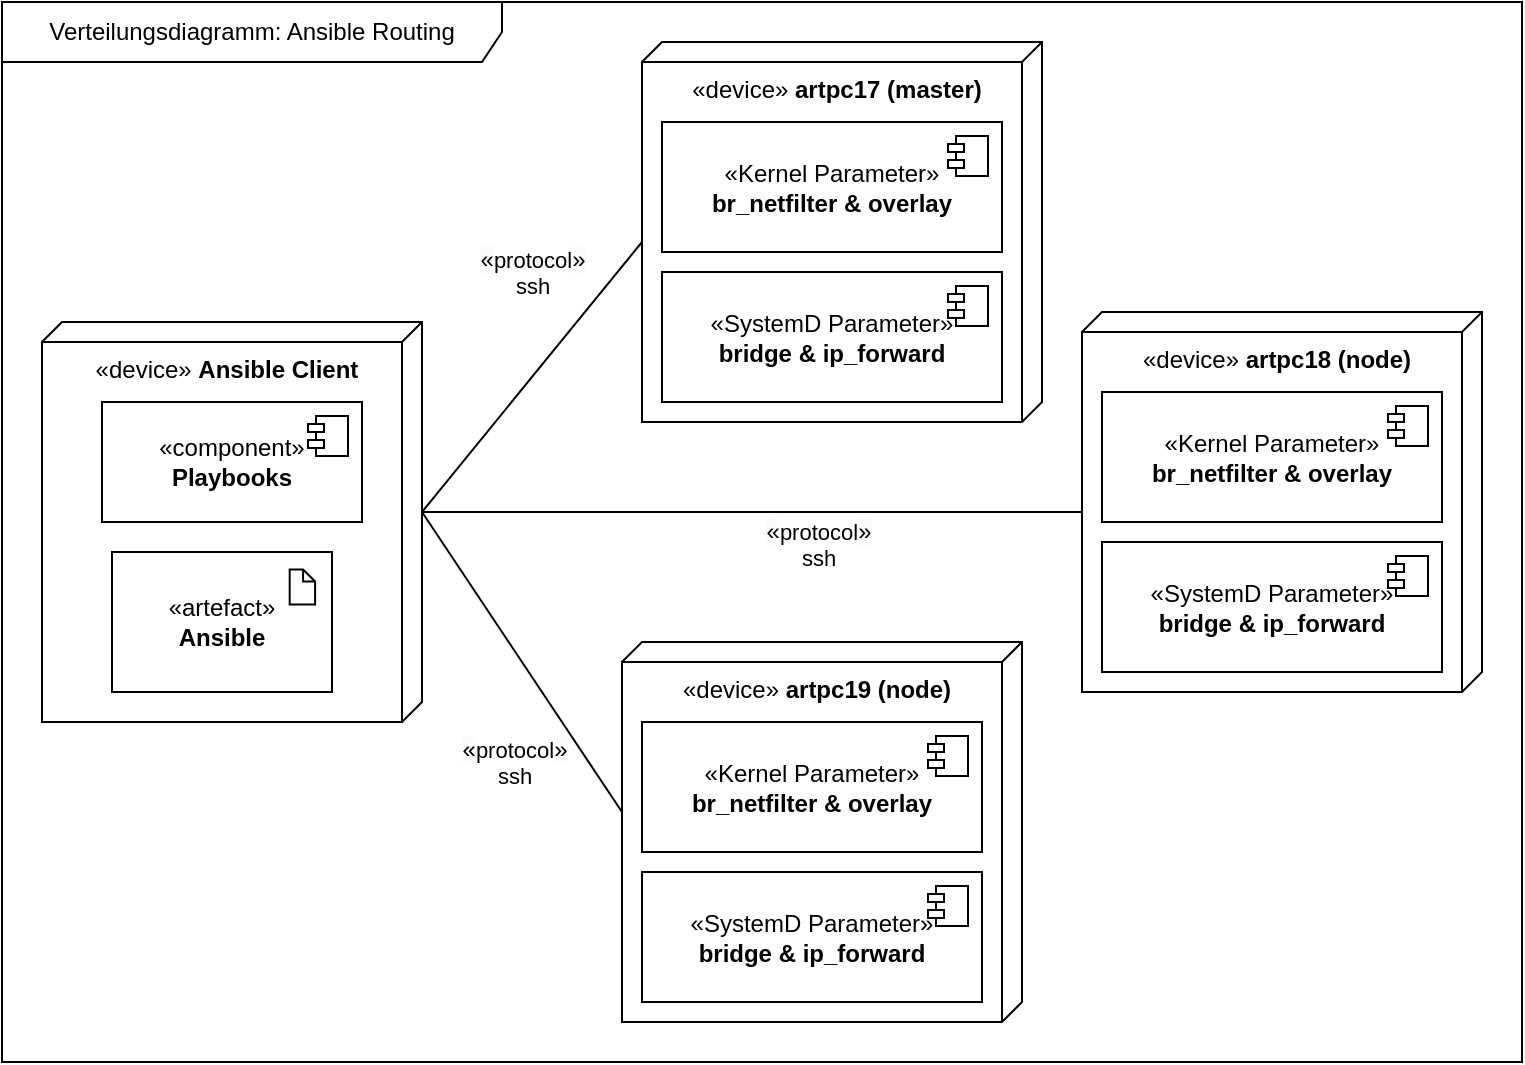 <mxfile version="24.5.2" type="github">
  <diagram name="Seite-1" id="ety6VozThco01V0hG4by">
    <mxGraphModel dx="1663" dy="682" grid="1" gridSize="10" guides="1" tooltips="1" connect="1" arrows="1" fold="1" page="1" pageScale="1" pageWidth="827" pageHeight="1169" math="0" shadow="0">
      <root>
        <mxCell id="0" />
        <mxCell id="1" parent="0" />
        <mxCell id="1A0GOMXBw5Doz6MIAnEs-1" style="rounded=0;orthogonalLoop=1;jettySize=auto;html=1;exitX=0;exitY=0;exitDx=95;exitDy=0;exitPerimeter=0;entryX=0;entryY=0;entryDx=100;entryDy=190;entryPerimeter=0;endArrow=none;endFill=0;" edge="1" parent="1" source="1A0GOMXBw5Doz6MIAnEs-33" target="1A0GOMXBw5Doz6MIAnEs-46">
          <mxGeometry relative="1" as="geometry">
            <mxPoint x="250" y="295" as="sourcePoint" />
            <mxPoint x="350" y="545" as="targetPoint" />
          </mxGeometry>
        </mxCell>
        <mxCell id="1A0GOMXBw5Doz6MIAnEs-2" value="&lt;span style=&quot;font-size: 12px; text-wrap: wrap; background-color: rgb(251, 251, 251);&quot;&gt;«&lt;/span&gt;protocol&lt;span style=&quot;font-size: 12px; text-wrap: wrap; background-color: rgb(251, 251, 251);&quot;&gt;»&lt;/span&gt;&lt;br&gt;ssh" style="edgeLabel;html=1;align=center;verticalAlign=middle;resizable=0;points=[];" vertex="1" connectable="0" parent="1A0GOMXBw5Doz6MIAnEs-1">
          <mxGeometry x="0.06" y="4" relative="1" as="geometry">
            <mxPoint x="-16" y="40" as="offset" />
          </mxGeometry>
        </mxCell>
        <mxCell id="1A0GOMXBw5Doz6MIAnEs-3" value="&lt;span style=&quot;font-size: 12px; text-wrap: wrap; background-color: rgb(251, 251, 251);&quot;&gt;«&lt;/span&gt;protocol&lt;span style=&quot;font-size: 12px; text-wrap: wrap; background-color: rgb(251, 251, 251);&quot;&gt;»&lt;/span&gt;&lt;br&gt;ssh" style="rounded=0;orthogonalLoop=1;jettySize=auto;html=1;exitX=0;exitY=0;exitDx=95;exitDy=0;exitPerimeter=0;entryX=0;entryY=0;entryDx=100;entryDy=190;entryPerimeter=0;endArrow=none;endFill=0;" edge="1" parent="1" source="1A0GOMXBw5Doz6MIAnEs-33" target="1A0GOMXBw5Doz6MIAnEs-41">
          <mxGeometry x="0.166" y="-16" relative="1" as="geometry">
            <mxPoint x="250" y="295" as="sourcePoint" />
            <mxPoint x="560" y="345" as="targetPoint" />
            <mxPoint as="offset" />
          </mxGeometry>
        </mxCell>
        <mxCell id="1A0GOMXBw5Doz6MIAnEs-4" style="rounded=0;orthogonalLoop=1;jettySize=auto;html=1;exitX=0;exitY=0;exitDx=95;exitDy=0;exitPerimeter=0;entryX=0;entryY=0;entryDx=100;entryDy=200;entryPerimeter=0;endArrow=none;endFill=0;" edge="1" parent="1" source="1A0GOMXBw5Doz6MIAnEs-33" target="1A0GOMXBw5Doz6MIAnEs-51">
          <mxGeometry relative="1" as="geometry">
            <mxPoint x="250" y="295" as="sourcePoint" />
            <mxPoint x="450" y="200" as="targetPoint" />
          </mxGeometry>
        </mxCell>
        <mxCell id="1A0GOMXBw5Doz6MIAnEs-5" value="&lt;span style=&quot;font-size: 12px; text-wrap: wrap; background-color: rgb(251, 251, 251);&quot;&gt;«&lt;/span&gt;protocol&lt;span style=&quot;font-size: 12px; text-wrap: wrap; background-color: rgb(251, 251, 251);&quot;&gt;»&lt;/span&gt;&lt;br&gt;ssh" style="edgeLabel;html=1;align=center;verticalAlign=middle;resizable=0;points=[];" vertex="1" connectable="0" parent="1A0GOMXBw5Doz6MIAnEs-4">
          <mxGeometry x="0.134" relative="1" as="geometry">
            <mxPoint x="-7" y="-44" as="offset" />
          </mxGeometry>
        </mxCell>
        <mxCell id="1A0GOMXBw5Doz6MIAnEs-33" value="«device»&amp;nbsp;&lt;b&gt;Ansible Client&lt;/b&gt;" style="verticalAlign=top;align=center;shape=cube;size=10;direction=south;html=1;boundedLbl=1;spacingLeft=5;whiteSpace=wrap;" vertex="1" parent="1">
          <mxGeometry x="60" y="250" width="190" height="200" as="geometry" />
        </mxCell>
        <mxCell id="1A0GOMXBw5Doz6MIAnEs-34" value="«component»&lt;br&gt;&lt;b&gt;Playbooks&lt;/b&gt;" style="html=1;dropTarget=0;whiteSpace=wrap;" vertex="1" parent="1">
          <mxGeometry x="90" y="290" width="130" height="60" as="geometry" />
        </mxCell>
        <mxCell id="1A0GOMXBw5Doz6MIAnEs-35" value="" style="shape=module;jettyWidth=8;jettyHeight=4;" vertex="1" parent="1A0GOMXBw5Doz6MIAnEs-34">
          <mxGeometry x="1" width="20" height="20" relative="1" as="geometry">
            <mxPoint x="-27" y="7" as="offset" />
          </mxGeometry>
        </mxCell>
        <mxCell id="1A0GOMXBw5Doz6MIAnEs-36" value="" style="group" vertex="1" connectable="0" parent="1">
          <mxGeometry x="95" y="365" width="110" height="70" as="geometry" />
        </mxCell>
        <mxCell id="1A0GOMXBw5Doz6MIAnEs-37" value="«artefact»&lt;br&gt;&lt;b&gt;Ansible&lt;/b&gt;" style="html=1;dropTarget=0;whiteSpace=wrap;" vertex="1" parent="1A0GOMXBw5Doz6MIAnEs-36">
          <mxGeometry width="110" height="70" as="geometry" />
        </mxCell>
        <mxCell id="1A0GOMXBw5Doz6MIAnEs-38" value="" style="shape=note2;boundedLbl=1;whiteSpace=wrap;html=1;size=6;verticalAlign=top;align=left;spacingLeft=5;" vertex="1" parent="1A0GOMXBw5Doz6MIAnEs-36">
          <mxGeometry x="88.846" y="8.75" width="12.692" height="17.5" as="geometry" />
        </mxCell>
        <mxCell id="1A0GOMXBw5Doz6MIAnEs-39" value="Verteilungsdiagramm: Ansible Routing" style="shape=umlFrame;whiteSpace=wrap;html=1;pointerEvents=0;width=250;height=30;" vertex="1" parent="1">
          <mxGeometry x="40" y="90" width="760" height="530" as="geometry" />
        </mxCell>
        <mxCell id="1A0GOMXBw5Doz6MIAnEs-41" value="«device»&amp;nbsp;&lt;b&gt;artpc18 (node)&lt;/b&gt;" style="verticalAlign=top;align=center;shape=cube;size=10;direction=south;html=1;boundedLbl=1;spacingLeft=5;whiteSpace=wrap;" vertex="1" parent="1">
          <mxGeometry x="580" y="245" width="200" height="190" as="geometry" />
        </mxCell>
        <mxCell id="1A0GOMXBw5Doz6MIAnEs-42" value="«SystemD Parameter»&lt;br&gt;&lt;b&gt;bridge &amp;amp; ip_forward&lt;/b&gt;" style="html=1;dropTarget=0;whiteSpace=wrap;" vertex="1" parent="1">
          <mxGeometry x="590" y="360" width="170" height="65" as="geometry" />
        </mxCell>
        <mxCell id="1A0GOMXBw5Doz6MIAnEs-43" value="" style="shape=module;jettyWidth=8;jettyHeight=4;" vertex="1" parent="1A0GOMXBw5Doz6MIAnEs-42">
          <mxGeometry x="1" width="20" height="20" relative="1" as="geometry">
            <mxPoint x="-27" y="7" as="offset" />
          </mxGeometry>
        </mxCell>
        <mxCell id="1A0GOMXBw5Doz6MIAnEs-44" value="«Kernel Parameter»&lt;br&gt;&lt;b&gt;br_netfilter &amp;amp; overlay&lt;/b&gt;" style="html=1;dropTarget=0;whiteSpace=wrap;" vertex="1" parent="1">
          <mxGeometry x="590" y="285" width="170" height="65" as="geometry" />
        </mxCell>
        <mxCell id="1A0GOMXBw5Doz6MIAnEs-45" value="" style="shape=module;jettyWidth=8;jettyHeight=4;" vertex="1" parent="1A0GOMXBw5Doz6MIAnEs-44">
          <mxGeometry x="1" width="20" height="20" relative="1" as="geometry">
            <mxPoint x="-27" y="7" as="offset" />
          </mxGeometry>
        </mxCell>
        <mxCell id="1A0GOMXBw5Doz6MIAnEs-46" value="«device»&amp;nbsp;&lt;b&gt;artpc19 (node)&lt;/b&gt;" style="verticalAlign=top;align=center;shape=cube;size=10;direction=south;html=1;boundedLbl=1;spacingLeft=5;whiteSpace=wrap;" vertex="1" parent="1">
          <mxGeometry x="350" y="410" width="200" height="190" as="geometry" />
        </mxCell>
        <mxCell id="1A0GOMXBw5Doz6MIAnEs-47" value="«SystemD Parameter»&lt;br&gt;&lt;b&gt;bridge &amp;amp; ip_forward&lt;/b&gt;" style="html=1;dropTarget=0;whiteSpace=wrap;" vertex="1" parent="1">
          <mxGeometry x="360" y="525" width="170" height="65" as="geometry" />
        </mxCell>
        <mxCell id="1A0GOMXBw5Doz6MIAnEs-48" value="" style="shape=module;jettyWidth=8;jettyHeight=4;" vertex="1" parent="1A0GOMXBw5Doz6MIAnEs-47">
          <mxGeometry x="1" width="20" height="20" relative="1" as="geometry">
            <mxPoint x="-27" y="7" as="offset" />
          </mxGeometry>
        </mxCell>
        <mxCell id="1A0GOMXBw5Doz6MIAnEs-49" value="«Kernel Parameter»&lt;br&gt;&lt;b&gt;br_netfilter &amp;amp; overlay&lt;/b&gt;" style="html=1;dropTarget=0;whiteSpace=wrap;" vertex="1" parent="1">
          <mxGeometry x="360" y="450" width="170" height="65" as="geometry" />
        </mxCell>
        <mxCell id="1A0GOMXBw5Doz6MIAnEs-50" value="" style="shape=module;jettyWidth=8;jettyHeight=4;" vertex="1" parent="1A0GOMXBw5Doz6MIAnEs-49">
          <mxGeometry x="1" width="20" height="20" relative="1" as="geometry">
            <mxPoint x="-27" y="7" as="offset" />
          </mxGeometry>
        </mxCell>
        <mxCell id="1A0GOMXBw5Doz6MIAnEs-51" value="«device»&amp;nbsp;&lt;b&gt;artpc17 (master)&lt;/b&gt;" style="verticalAlign=top;align=center;shape=cube;size=10;direction=south;html=1;boundedLbl=1;spacingLeft=5;whiteSpace=wrap;" vertex="1" parent="1">
          <mxGeometry x="360" y="110" width="200" height="190" as="geometry" />
        </mxCell>
        <mxCell id="1A0GOMXBw5Doz6MIAnEs-52" value="«SystemD Parameter»&lt;br&gt;&lt;b&gt;bridge &amp;amp; ip_forward&lt;/b&gt;" style="html=1;dropTarget=0;whiteSpace=wrap;" vertex="1" parent="1">
          <mxGeometry x="370" y="225" width="170" height="65" as="geometry" />
        </mxCell>
        <mxCell id="1A0GOMXBw5Doz6MIAnEs-53" value="" style="shape=module;jettyWidth=8;jettyHeight=4;" vertex="1" parent="1A0GOMXBw5Doz6MIAnEs-52">
          <mxGeometry x="1" width="20" height="20" relative="1" as="geometry">
            <mxPoint x="-27" y="7" as="offset" />
          </mxGeometry>
        </mxCell>
        <mxCell id="1A0GOMXBw5Doz6MIAnEs-54" value="«Kernel Parameter»&lt;br&gt;&lt;b&gt;br_netfilter &amp;amp; overlay&lt;/b&gt;" style="html=1;dropTarget=0;whiteSpace=wrap;" vertex="1" parent="1">
          <mxGeometry x="370" y="150" width="170" height="65" as="geometry" />
        </mxCell>
        <mxCell id="1A0GOMXBw5Doz6MIAnEs-55" value="" style="shape=module;jettyWidth=8;jettyHeight=4;" vertex="1" parent="1A0GOMXBw5Doz6MIAnEs-54">
          <mxGeometry x="1" width="20" height="20" relative="1" as="geometry">
            <mxPoint x="-27" y="7" as="offset" />
          </mxGeometry>
        </mxCell>
      </root>
    </mxGraphModel>
  </diagram>
</mxfile>
